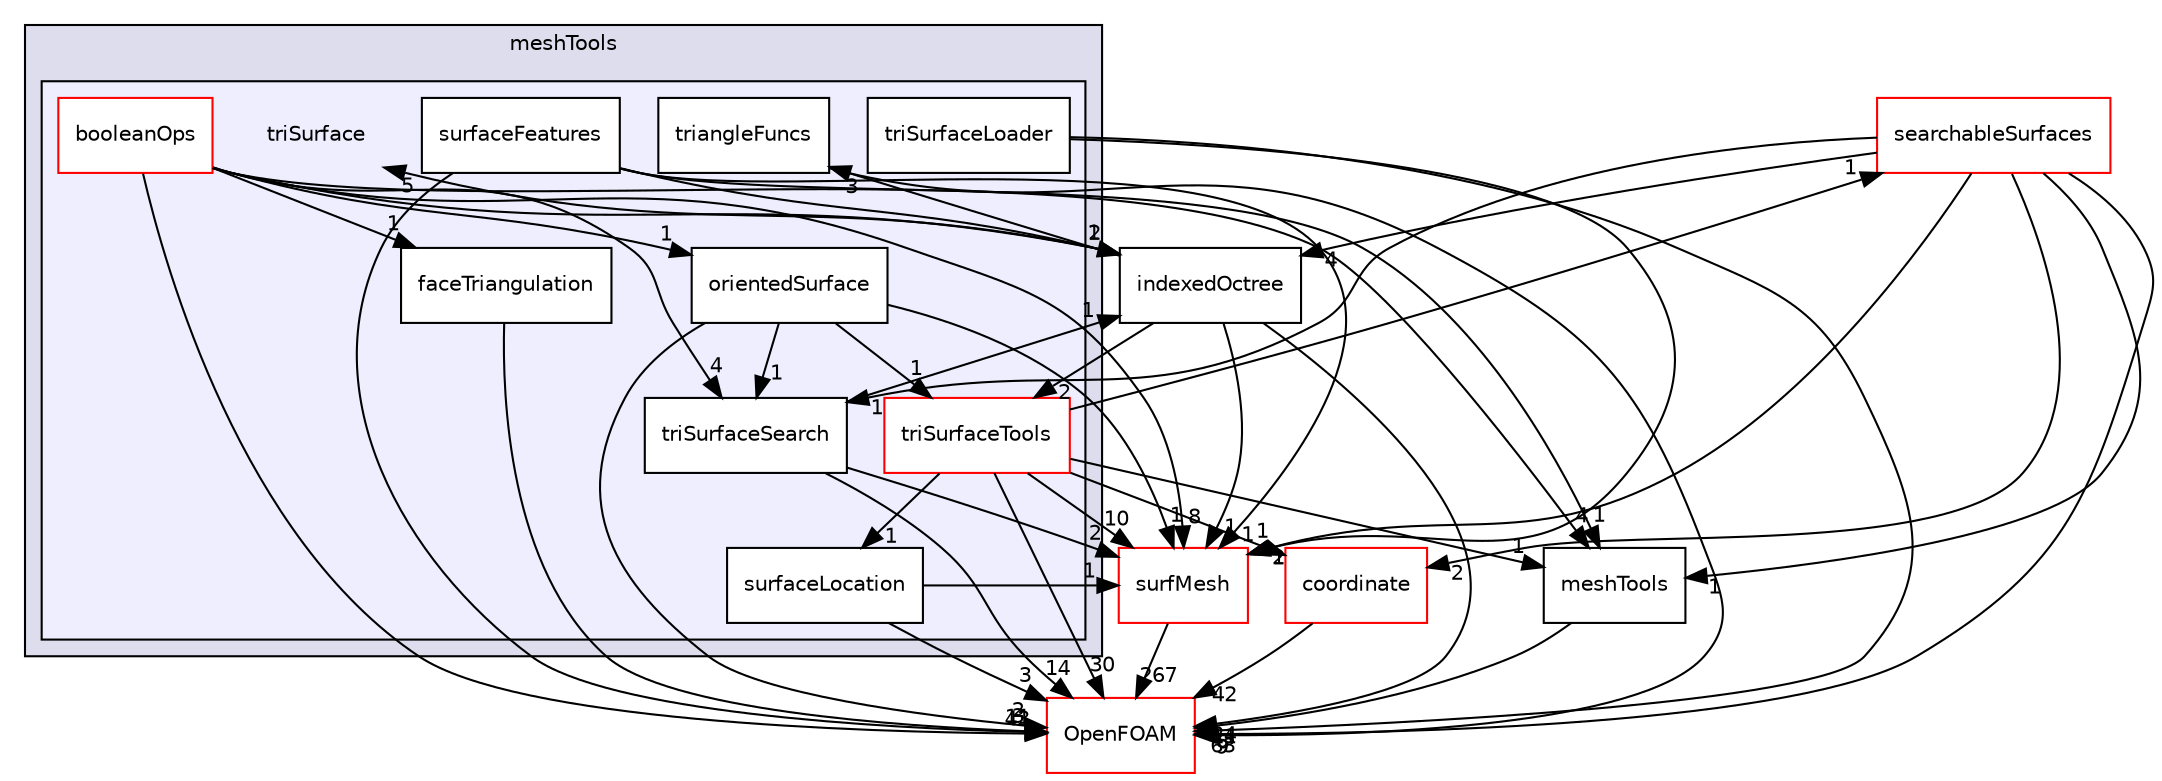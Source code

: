 digraph "src/meshTools/triSurface" {
  bgcolor=transparent;
  compound=true
  node [ fontsize="10", fontname="Helvetica"];
  edge [ labelfontsize="10", labelfontname="Helvetica"];
  subgraph clusterdir_ae30ad0bef50cf391b24c614251bb9fd {
    graph [ bgcolor="#ddddee", pencolor="black", label="meshTools" fontname="Helvetica", fontsize="10", URL="dir_ae30ad0bef50cf391b24c614251bb9fd.html"]
  subgraph clusterdir_2c4b96702ead4056d900947b6784ec65 {
    graph [ bgcolor="#eeeeff", pencolor="black", label="" URL="dir_2c4b96702ead4056d900947b6784ec65.html"];
    dir_2c4b96702ead4056d900947b6784ec65 [shape=plaintext label="triSurface"];
    dir_74d5f0ef26cbc0ed5739a8bd0c9545b2 [shape=box label="booleanOps" color="red" fillcolor="white" style="filled" URL="dir_74d5f0ef26cbc0ed5739a8bd0c9545b2.html"];
    dir_da3509cb0aa4194f68b34816ff3a5687 [shape=box label="faceTriangulation" color="black" fillcolor="white" style="filled" URL="dir_da3509cb0aa4194f68b34816ff3a5687.html"];
    dir_1e5edae9d759078229e47ceedd1169a4 [shape=box label="orientedSurface" color="black" fillcolor="white" style="filled" URL="dir_1e5edae9d759078229e47ceedd1169a4.html"];
    dir_c7ea400be066a7991c819dfdcc67c0c6 [shape=box label="surfaceFeatures" color="black" fillcolor="white" style="filled" URL="dir_c7ea400be066a7991c819dfdcc67c0c6.html"];
    dir_ead27caff0a8912de2fb37af6ae8601f [shape=box label="surfaceLocation" color="black" fillcolor="white" style="filled" URL="dir_ead27caff0a8912de2fb37af6ae8601f.html"];
    dir_efe5326f90bc47de0a96776a4489d5a5 [shape=box label="triangleFuncs" color="black" fillcolor="white" style="filled" URL="dir_efe5326f90bc47de0a96776a4489d5a5.html"];
    dir_6200c790fff835d84f928bce7aa70101 [shape=box label="triSurfaceLoader" color="black" fillcolor="white" style="filled" URL="dir_6200c790fff835d84f928bce7aa70101.html"];
    dir_db58b4bbfae9cbaaed3d5fced27a0a3c [shape=box label="triSurfaceSearch" color="black" fillcolor="white" style="filled" URL="dir_db58b4bbfae9cbaaed3d5fced27a0a3c.html"];
    dir_56d4675d6cba2354f9e9dda440c341f0 [shape=box label="triSurfaceTools" color="red" fillcolor="white" style="filled" URL="dir_56d4675d6cba2354f9e9dda440c341f0.html"];
  }
  }
  dir_daefbc79e43b4c6de930591d46791fc2 [shape=box label="indexedOctree" URL="dir_daefbc79e43b4c6de930591d46791fc2.html"];
  dir_0a88fe22feb23ce5f078a04a1df67721 [shape=box label="surfMesh" color="red" URL="dir_0a88fe22feb23ce5f078a04a1df67721.html"];
  dir_fcae8e4034cfc581908ed167c302db30 [shape=box label="coordinate" color="red" URL="dir_fcae8e4034cfc581908ed167c302db30.html"];
  dir_c5473ff19b20e6ec4dfe5c310b3778a8 [shape=box label="OpenFOAM" color="red" URL="dir_c5473ff19b20e6ec4dfe5c310b3778a8.html"];
  dir_ed89494532d84cde5bd7df6bbfcbe2dc [shape=box label="meshTools" URL="dir_ed89494532d84cde5bd7df6bbfcbe2dc.html"];
  dir_fdba7555f757b9c8126275cbaccc3a14 [shape=box label="searchableSurfaces" color="red" URL="dir_fdba7555f757b9c8126275cbaccc3a14.html"];
  dir_56d4675d6cba2354f9e9dda440c341f0->dir_0a88fe22feb23ce5f078a04a1df67721 [headlabel="10", labeldistance=1.5 headhref="dir_002132_003623.html"];
  dir_56d4675d6cba2354f9e9dda440c341f0->dir_ead27caff0a8912de2fb37af6ae8601f [headlabel="1", labeldistance=1.5 headhref="dir_002132_002128.html"];
  dir_56d4675d6cba2354f9e9dda440c341f0->dir_fcae8e4034cfc581908ed167c302db30 [headlabel="1", labeldistance=1.5 headhref="dir_002132_001990.html"];
  dir_56d4675d6cba2354f9e9dda440c341f0->dir_c5473ff19b20e6ec4dfe5c310b3778a8 [headlabel="30", labeldistance=1.5 headhref="dir_002132_002151.html"];
  dir_56d4675d6cba2354f9e9dda440c341f0->dir_ed89494532d84cde5bd7df6bbfcbe2dc [headlabel="1", labeldistance=1.5 headhref="dir_002132_002015.html"];
  dir_56d4675d6cba2354f9e9dda440c341f0->dir_fdba7555f757b9c8126275cbaccc3a14 [headlabel="1", labeldistance=1.5 headhref="dir_002132_002033.html"];
  dir_daefbc79e43b4c6de930591d46791fc2->dir_56d4675d6cba2354f9e9dda440c341f0 [headlabel="2", labeldistance=1.5 headhref="dir_002009_002132.html"];
  dir_daefbc79e43b4c6de930591d46791fc2->dir_0a88fe22feb23ce5f078a04a1df67721 [headlabel="1", labeldistance=1.5 headhref="dir_002009_003623.html"];
  dir_daefbc79e43b4c6de930591d46791fc2->dir_efe5326f90bc47de0a96776a4489d5a5 [headlabel="3", labeldistance=1.5 headhref="dir_002009_002129.html"];
  dir_daefbc79e43b4c6de930591d46791fc2->dir_2c4b96702ead4056d900947b6784ec65 [headlabel="5", labeldistance=1.5 headhref="dir_002009_002120.html"];
  dir_daefbc79e43b4c6de930591d46791fc2->dir_c5473ff19b20e6ec4dfe5c310b3778a8 [headlabel="24", labeldistance=1.5 headhref="dir_002009_002151.html"];
  dir_1e5edae9d759078229e47ceedd1169a4->dir_56d4675d6cba2354f9e9dda440c341f0 [headlabel="1", labeldistance=1.5 headhref="dir_002126_002132.html"];
  dir_1e5edae9d759078229e47ceedd1169a4->dir_0a88fe22feb23ce5f078a04a1df67721 [headlabel="1", labeldistance=1.5 headhref="dir_002126_003623.html"];
  dir_1e5edae9d759078229e47ceedd1169a4->dir_db58b4bbfae9cbaaed3d5fced27a0a3c [headlabel="1", labeldistance=1.5 headhref="dir_002126_002131.html"];
  dir_1e5edae9d759078229e47ceedd1169a4->dir_c5473ff19b20e6ec4dfe5c310b3778a8 [headlabel="2", labeldistance=1.5 headhref="dir_002126_002151.html"];
  dir_6200c790fff835d84f928bce7aa70101->dir_0a88fe22feb23ce5f078a04a1df67721 [headlabel="1", labeldistance=1.5 headhref="dir_002130_003623.html"];
  dir_6200c790fff835d84f928bce7aa70101->dir_c5473ff19b20e6ec4dfe5c310b3778a8 [headlabel="6", labeldistance=1.5 headhref="dir_002130_002151.html"];
  dir_0a88fe22feb23ce5f078a04a1df67721->dir_c5473ff19b20e6ec4dfe5c310b3778a8 [headlabel="267", labeldistance=1.5 headhref="dir_003623_002151.html"];
  dir_ead27caff0a8912de2fb37af6ae8601f->dir_0a88fe22feb23ce5f078a04a1df67721 [headlabel="1", labeldistance=1.5 headhref="dir_002128_003623.html"];
  dir_ead27caff0a8912de2fb37af6ae8601f->dir_c5473ff19b20e6ec4dfe5c310b3778a8 [headlabel="3", labeldistance=1.5 headhref="dir_002128_002151.html"];
  dir_fcae8e4034cfc581908ed167c302db30->dir_c5473ff19b20e6ec4dfe5c310b3778a8 [headlabel="42", labeldistance=1.5 headhref="dir_001990_002151.html"];
  dir_c7ea400be066a7991c819dfdcc67c0c6->dir_daefbc79e43b4c6de930591d46791fc2 [headlabel="2", labeldistance=1.5 headhref="dir_002127_002009.html"];
  dir_c7ea400be066a7991c819dfdcc67c0c6->dir_0a88fe22feb23ce5f078a04a1df67721 [headlabel="1", labeldistance=1.5 headhref="dir_002127_003623.html"];
  dir_c7ea400be066a7991c819dfdcc67c0c6->dir_c5473ff19b20e6ec4dfe5c310b3778a8 [headlabel="11", labeldistance=1.5 headhref="dir_002127_002151.html"];
  dir_c7ea400be066a7991c819dfdcc67c0c6->dir_ed89494532d84cde5bd7df6bbfcbe2dc [headlabel="1", labeldistance=1.5 headhref="dir_002127_002015.html"];
  dir_efe5326f90bc47de0a96776a4489d5a5->dir_c5473ff19b20e6ec4dfe5c310b3778a8 [headlabel="9", labeldistance=1.5 headhref="dir_002129_002151.html"];
  dir_db58b4bbfae9cbaaed3d5fced27a0a3c->dir_daefbc79e43b4c6de930591d46791fc2 [headlabel="1", labeldistance=1.5 headhref="dir_002131_002009.html"];
  dir_db58b4bbfae9cbaaed3d5fced27a0a3c->dir_0a88fe22feb23ce5f078a04a1df67721 [headlabel="2", labeldistance=1.5 headhref="dir_002131_003623.html"];
  dir_db58b4bbfae9cbaaed3d5fced27a0a3c->dir_c5473ff19b20e6ec4dfe5c310b3778a8 [headlabel="14", labeldistance=1.5 headhref="dir_002131_002151.html"];
  dir_da3509cb0aa4194f68b34816ff3a5687->dir_c5473ff19b20e6ec4dfe5c310b3778a8 [headlabel="3", labeldistance=1.5 headhref="dir_002125_002151.html"];
  dir_ed89494532d84cde5bd7df6bbfcbe2dc->dir_c5473ff19b20e6ec4dfe5c310b3778a8 [headlabel="11", labeldistance=1.5 headhref="dir_002015_002151.html"];
  dir_fdba7555f757b9c8126275cbaccc3a14->dir_daefbc79e43b4c6de930591d46791fc2 [headlabel="4", labeldistance=1.5 headhref="dir_002033_002009.html"];
  dir_fdba7555f757b9c8126275cbaccc3a14->dir_0a88fe22feb23ce5f078a04a1df67721 [headlabel="2", labeldistance=1.5 headhref="dir_002033_003623.html"];
  dir_fdba7555f757b9c8126275cbaccc3a14->dir_fcae8e4034cfc581908ed167c302db30 [headlabel="2", labeldistance=1.5 headhref="dir_002033_001990.html"];
  dir_fdba7555f757b9c8126275cbaccc3a14->dir_db58b4bbfae9cbaaed3d5fced27a0a3c [headlabel="1", labeldistance=1.5 headhref="dir_002033_002131.html"];
  dir_fdba7555f757b9c8126275cbaccc3a14->dir_c5473ff19b20e6ec4dfe5c310b3778a8 [headlabel="63", labeldistance=1.5 headhref="dir_002033_002151.html"];
  dir_fdba7555f757b9c8126275cbaccc3a14->dir_ed89494532d84cde5bd7df6bbfcbe2dc [headlabel="1", labeldistance=1.5 headhref="dir_002033_002015.html"];
  dir_74d5f0ef26cbc0ed5739a8bd0c9545b2->dir_daefbc79e43b4c6de930591d46791fc2 [headlabel="1", labeldistance=1.5 headhref="dir_002121_002009.html"];
  dir_74d5f0ef26cbc0ed5739a8bd0c9545b2->dir_1e5edae9d759078229e47ceedd1169a4 [headlabel="1", labeldistance=1.5 headhref="dir_002121_002126.html"];
  dir_74d5f0ef26cbc0ed5739a8bd0c9545b2->dir_0a88fe22feb23ce5f078a04a1df67721 [headlabel="8", labeldistance=1.5 headhref="dir_002121_003623.html"];
  dir_74d5f0ef26cbc0ed5739a8bd0c9545b2->dir_db58b4bbfae9cbaaed3d5fced27a0a3c [headlabel="4", labeldistance=1.5 headhref="dir_002121_002131.html"];
  dir_74d5f0ef26cbc0ed5739a8bd0c9545b2->dir_da3509cb0aa4194f68b34816ff3a5687 [headlabel="1", labeldistance=1.5 headhref="dir_002121_002125.html"];
  dir_74d5f0ef26cbc0ed5739a8bd0c9545b2->dir_c5473ff19b20e6ec4dfe5c310b3778a8 [headlabel="43", labeldistance=1.5 headhref="dir_002121_002151.html"];
  dir_74d5f0ef26cbc0ed5739a8bd0c9545b2->dir_ed89494532d84cde5bd7df6bbfcbe2dc [headlabel="4", labeldistance=1.5 headhref="dir_002121_002015.html"];
}
